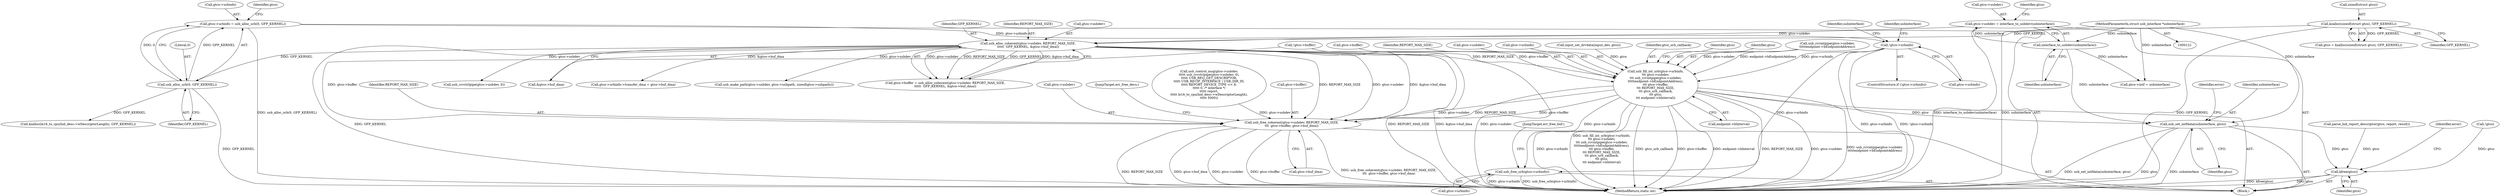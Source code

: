digraph "0_linux_162f98dea487206d9ab79fc12ed64700667a894d@pointer" {
"1000210" [label="(Call,gtco->urbinfo = usb_alloc_urb(0, GFP_KERNEL))"];
"1000214" [label="(Call,usb_alloc_urb(0, GFP_KERNEL))"];
"1000183" [label="(Call,usb_alloc_coherent(gtco->usbdev, REPORT_MAX_SIZE,\n\t\t\t\t\t  GFP_KERNEL, &gtco->buf_dma))"];
"1000168" [label="(Call,gtco->usbdev = interface_to_usbdev(usbinterface))"];
"1000172" [label="(Call,interface_to_usbdev(usbinterface))"];
"1000122" [label="(MethodParameterIn,struct usb_interface *usbinterface)"];
"1000138" [label="(Call,kzalloc(sizeof(struct gtco), GFP_KERNEL))"];
"1000218" [label="(Call,!gtco->urbinfo)"];
"1000556" [label="(Call,usb_fill_int_urb(gtco->urbinfo,\n\t\t\t gtco->usbdev,\n\t\t\t usb_rcvintpipe(gtco->usbdev,\n\t\t\t\t\tendpoint->bEndpointAddress),\n\t\t\t gtco->buffer,\n\t\t\t REPORT_MAX_SIZE,\n\t\t\t gtco_urb_callback,\n\t\t\t gtco,\n\t\t\t endpoint->bInterval))"];
"1000595" [label="(Call,usb_set_intfdata(usbinterface, gtco))"];
"1000627" [label="(Call,kfree(gtco))"];
"1000608" [label="(Call,usb_free_urb(gtco->urbinfo))"];
"1000613" [label="(Call,usb_free_coherent(gtco->usbdev, REPORT_MAX_SIZE,\n\t\t\t  gtco->buffer, gtco->buf_dma))"];
"1000187" [label="(Identifier,REPORT_MAX_SIZE)"];
"1000576" [label="(Call,endpoint->bInterval)"];
"1000573" [label="(Identifier,REPORT_MAX_SIZE)"];
"1000219" [label="(Call,gtco->urbinfo)"];
"1000560" [label="(Call,gtco->usbdev)"];
"1000596" [label="(Identifier,usbinterface)"];
"1000609" [label="(Call,gtco->urbinfo)"];
"1000621" [label="(Call,gtco->buf_dma)"];
"1000414" [label="(Call,usb_rcvctrlpipe(gtco->usbdev, 0))"];
"1000575" [label="(Identifier,gtco)"];
"1000172" [label="(Call,interface_to_usbdev(usbinterface))"];
"1000563" [label="(Call,usb_rcvintpipe(gtco->usbdev,\n\t\t\t\t\tendpoint->bEndpointAddress))"];
"1000240" [label="(Identifier,usbinterface)"];
"1000617" [label="(Identifier,REPORT_MAX_SIZE)"];
"1000183" [label="(Call,usb_alloc_coherent(gtco->usbdev, REPORT_MAX_SIZE,\n\t\t\t\t\t  GFP_KERNEL, &gtco->buf_dma))"];
"1000612" [label="(JumpTarget,err_free_buf:)"];
"1000614" [label="(Call,gtco->usbdev)"];
"1000189" [label="(Call,&gtco->buf_dma)"];
"1000608" [label="(Call,usb_free_urb(gtco->urbinfo))"];
"1000579" [label="(Call,gtco->urbinfo->transfer_dma = gtco->buf_dma)"];
"1000570" [label="(Call,gtco->buffer)"];
"1000624" [label="(JumpTarget,err_free_devs:)"];
"1000210" [label="(Call,gtco->urbinfo = usb_alloc_urb(0, GFP_KERNEL))"];
"1000122" [label="(MethodParameterIn,struct usb_interface *usbinterface)"];
"1000168" [label="(Call,gtco->usbdev = interface_to_usbdev(usbinterface))"];
"1000597" [label="(Identifier,gtco)"];
"1000176" [label="(Identifier,gtco)"];
"1000218" [label="(Call,!gtco->urbinfo)"];
"1000124" [label="(Block,)"];
"1000136" [label="(Call,gtco = kzalloc(sizeof(struct gtco), GFP_KERNEL))"];
"1000226" [label="(Identifier,usbinterface)"];
"1000599" [label="(Identifier,error)"];
"1000147" [label="(Call,!gtco)"];
"1000595" [label="(Call,usb_set_intfdata(usbinterface, gtco))"];
"1000627" [label="(Call,kfree(gtco))"];
"1000194" [label="(Call,!gtco->buffer)"];
"1000184" [label="(Call,gtco->usbdev)"];
"1000448" [label="(Call,parse_hid_report_descriptor(gtco, report, result))"];
"1000557" [label="(Call,gtco->urbinfo)"];
"1000410" [label="(Call,usb_control_msg(gtco->usbdev,\n\t\t\t\t\t usb_rcvctrlpipe(gtco->usbdev, 0),\n\t\t\t\t\t USB_REQ_GET_DESCRIPTOR,\n\t\t\t\t\t USB_RECIP_INTERFACE | USB_DIR_IN,\n\t\t\t\t\t REPORT_DEVICE_TYPE << 8,\n\t\t\t\t\t 0, /* interface */\n\t\t\t\t\t report,\n\t\t\t\t\t le16_to_cpu(hid_desc->wDescriptorLength),\n\t\t\t\t\t 5000))"];
"1000138" [label="(Call,kzalloc(sizeof(struct gtco), GFP_KERNEL))"];
"1000214" [label="(Call,usb_alloc_urb(0, GFP_KERNEL))"];
"1000631" [label="(MethodReturn,static int)"];
"1000618" [label="(Call,gtco->buffer)"];
"1000477" [label="(Call,usb_make_path(gtco->usbdev, gtco->usbpath, sizeof(gtco->usbpath)))"];
"1000174" [label="(Call,gtco->intf = usbinterface)"];
"1000220" [label="(Identifier,gtco)"];
"1000519" [label="(Call,input_set_drvdata(input_dev, gtco))"];
"1000188" [label="(Identifier,GFP_KERNEL)"];
"1000613" [label="(Call,usb_free_coherent(gtco->usbdev, REPORT_MAX_SIZE,\n\t\t\t  gtco->buffer, gtco->buf_dma))"];
"1000211" [label="(Call,gtco->urbinfo)"];
"1000169" [label="(Call,gtco->usbdev)"];
"1000574" [label="(Identifier,gtco_urb_callback)"];
"1000377" [label="(Call,kzalloc(le16_to_cpu(hid_desc->wDescriptorLength), GFP_KERNEL))"];
"1000173" [label="(Identifier,usbinterface)"];
"1000628" [label="(Identifier,gtco)"];
"1000215" [label="(Literal,0)"];
"1000179" [label="(Call,gtco->buffer = usb_alloc_coherent(gtco->usbdev, REPORT_MAX_SIZE,\n\t\t\t\t\t  GFP_KERNEL, &gtco->buf_dma))"];
"1000216" [label="(Identifier,GFP_KERNEL)"];
"1000630" [label="(Identifier,error)"];
"1000141" [label="(Identifier,GFP_KERNEL)"];
"1000139" [label="(Call,sizeof(struct gtco))"];
"1000556" [label="(Call,usb_fill_int_urb(gtco->urbinfo,\n\t\t\t gtco->usbdev,\n\t\t\t usb_rcvintpipe(gtco->usbdev,\n\t\t\t\t\tendpoint->bEndpointAddress),\n\t\t\t gtco->buffer,\n\t\t\t REPORT_MAX_SIZE,\n\t\t\t gtco_urb_callback,\n\t\t\t gtco,\n\t\t\t endpoint->bInterval))"];
"1000217" [label="(ControlStructure,if (!gtco->urbinfo))"];
"1000582" [label="(Identifier,gtco)"];
"1000210" -> "1000124"  [label="AST: "];
"1000210" -> "1000214"  [label="CFG: "];
"1000211" -> "1000210"  [label="AST: "];
"1000214" -> "1000210"  [label="AST: "];
"1000220" -> "1000210"  [label="CFG: "];
"1000210" -> "1000631"  [label="DDG: usb_alloc_urb(0, GFP_KERNEL)"];
"1000214" -> "1000210"  [label="DDG: 0"];
"1000214" -> "1000210"  [label="DDG: GFP_KERNEL"];
"1000210" -> "1000218"  [label="DDG: gtco->urbinfo"];
"1000214" -> "1000216"  [label="CFG: "];
"1000215" -> "1000214"  [label="AST: "];
"1000216" -> "1000214"  [label="AST: "];
"1000214" -> "1000631"  [label="DDG: GFP_KERNEL"];
"1000183" -> "1000214"  [label="DDG: GFP_KERNEL"];
"1000214" -> "1000377"  [label="DDG: GFP_KERNEL"];
"1000183" -> "1000179"  [label="AST: "];
"1000183" -> "1000189"  [label="CFG: "];
"1000184" -> "1000183"  [label="AST: "];
"1000187" -> "1000183"  [label="AST: "];
"1000188" -> "1000183"  [label="AST: "];
"1000189" -> "1000183"  [label="AST: "];
"1000179" -> "1000183"  [label="CFG: "];
"1000183" -> "1000631"  [label="DDG: GFP_KERNEL"];
"1000183" -> "1000631"  [label="DDG: REPORT_MAX_SIZE"];
"1000183" -> "1000631"  [label="DDG: &gtco->buf_dma"];
"1000183" -> "1000631"  [label="DDG: gtco->usbdev"];
"1000183" -> "1000179"  [label="DDG: gtco->usbdev"];
"1000183" -> "1000179"  [label="DDG: REPORT_MAX_SIZE"];
"1000183" -> "1000179"  [label="DDG: GFP_KERNEL"];
"1000183" -> "1000179"  [label="DDG: &gtco->buf_dma"];
"1000168" -> "1000183"  [label="DDG: gtco->usbdev"];
"1000138" -> "1000183"  [label="DDG: GFP_KERNEL"];
"1000183" -> "1000414"  [label="DDG: gtco->usbdev"];
"1000183" -> "1000477"  [label="DDG: gtco->usbdev"];
"1000183" -> "1000556"  [label="DDG: REPORT_MAX_SIZE"];
"1000183" -> "1000579"  [label="DDG: &gtco->buf_dma"];
"1000183" -> "1000613"  [label="DDG: gtco->usbdev"];
"1000183" -> "1000613"  [label="DDG: REPORT_MAX_SIZE"];
"1000183" -> "1000613"  [label="DDG: &gtco->buf_dma"];
"1000168" -> "1000124"  [label="AST: "];
"1000168" -> "1000172"  [label="CFG: "];
"1000169" -> "1000168"  [label="AST: "];
"1000172" -> "1000168"  [label="AST: "];
"1000176" -> "1000168"  [label="CFG: "];
"1000168" -> "1000631"  [label="DDG: interface_to_usbdev(usbinterface)"];
"1000172" -> "1000168"  [label="DDG: usbinterface"];
"1000172" -> "1000173"  [label="CFG: "];
"1000173" -> "1000172"  [label="AST: "];
"1000122" -> "1000172"  [label="DDG: usbinterface"];
"1000172" -> "1000174"  [label="DDG: usbinterface"];
"1000172" -> "1000595"  [label="DDG: usbinterface"];
"1000122" -> "1000121"  [label="AST: "];
"1000122" -> "1000631"  [label="DDG: usbinterface"];
"1000122" -> "1000174"  [label="DDG: usbinterface"];
"1000122" -> "1000595"  [label="DDG: usbinterface"];
"1000138" -> "1000136"  [label="AST: "];
"1000138" -> "1000141"  [label="CFG: "];
"1000139" -> "1000138"  [label="AST: "];
"1000141" -> "1000138"  [label="AST: "];
"1000136" -> "1000138"  [label="CFG: "];
"1000138" -> "1000631"  [label="DDG: GFP_KERNEL"];
"1000138" -> "1000136"  [label="DDG: GFP_KERNEL"];
"1000218" -> "1000217"  [label="AST: "];
"1000218" -> "1000219"  [label="CFG: "];
"1000219" -> "1000218"  [label="AST: "];
"1000226" -> "1000218"  [label="CFG: "];
"1000240" -> "1000218"  [label="CFG: "];
"1000218" -> "1000631"  [label="DDG: gtco->urbinfo"];
"1000218" -> "1000631"  [label="DDG: !gtco->urbinfo"];
"1000218" -> "1000556"  [label="DDG: gtco->urbinfo"];
"1000218" -> "1000608"  [label="DDG: gtco->urbinfo"];
"1000556" -> "1000124"  [label="AST: "];
"1000556" -> "1000576"  [label="CFG: "];
"1000557" -> "1000556"  [label="AST: "];
"1000560" -> "1000556"  [label="AST: "];
"1000563" -> "1000556"  [label="AST: "];
"1000570" -> "1000556"  [label="AST: "];
"1000573" -> "1000556"  [label="AST: "];
"1000574" -> "1000556"  [label="AST: "];
"1000575" -> "1000556"  [label="AST: "];
"1000576" -> "1000556"  [label="AST: "];
"1000582" -> "1000556"  [label="CFG: "];
"1000556" -> "1000631"  [label="DDG: gtco->usbdev"];
"1000556" -> "1000631"  [label="DDG: usb_rcvintpipe(gtco->usbdev,\n\t\t\t\t\tendpoint->bEndpointAddress)"];
"1000556" -> "1000631"  [label="DDG: gtco->urbinfo"];
"1000556" -> "1000631"  [label="DDG: usb_fill_int_urb(gtco->urbinfo,\n\t\t\t gtco->usbdev,\n\t\t\t usb_rcvintpipe(gtco->usbdev,\n\t\t\t\t\tendpoint->bEndpointAddress),\n\t\t\t gtco->buffer,\n\t\t\t REPORT_MAX_SIZE,\n\t\t\t gtco_urb_callback,\n\t\t\t gtco,\n\t\t\t endpoint->bInterval)"];
"1000556" -> "1000631"  [label="DDG: gtco_urb_callback"];
"1000556" -> "1000631"  [label="DDG: gtco->buffer"];
"1000556" -> "1000631"  [label="DDG: endpoint->bInterval"];
"1000556" -> "1000631"  [label="DDG: REPORT_MAX_SIZE"];
"1000563" -> "1000556"  [label="DDG: gtco->usbdev"];
"1000563" -> "1000556"  [label="DDG: endpoint->bEndpointAddress"];
"1000194" -> "1000556"  [label="DDG: gtco->buffer"];
"1000519" -> "1000556"  [label="DDG: gtco"];
"1000556" -> "1000595"  [label="DDG: gtco"];
"1000556" -> "1000608"  [label="DDG: gtco->urbinfo"];
"1000556" -> "1000613"  [label="DDG: gtco->usbdev"];
"1000556" -> "1000613"  [label="DDG: REPORT_MAX_SIZE"];
"1000556" -> "1000613"  [label="DDG: gtco->buffer"];
"1000595" -> "1000124"  [label="AST: "];
"1000595" -> "1000597"  [label="CFG: "];
"1000596" -> "1000595"  [label="AST: "];
"1000597" -> "1000595"  [label="AST: "];
"1000599" -> "1000595"  [label="CFG: "];
"1000595" -> "1000631"  [label="DDG: usb_set_intfdata(usbinterface, gtco)"];
"1000595" -> "1000631"  [label="DDG: gtco"];
"1000595" -> "1000631"  [label="DDG: usbinterface"];
"1000595" -> "1000627"  [label="DDG: gtco"];
"1000627" -> "1000124"  [label="AST: "];
"1000627" -> "1000628"  [label="CFG: "];
"1000628" -> "1000627"  [label="AST: "];
"1000630" -> "1000627"  [label="CFG: "];
"1000627" -> "1000631"  [label="DDG: kfree(gtco)"];
"1000627" -> "1000631"  [label="DDG: gtco"];
"1000448" -> "1000627"  [label="DDG: gtco"];
"1000147" -> "1000627"  [label="DDG: gtco"];
"1000608" -> "1000124"  [label="AST: "];
"1000608" -> "1000609"  [label="CFG: "];
"1000609" -> "1000608"  [label="AST: "];
"1000612" -> "1000608"  [label="CFG: "];
"1000608" -> "1000631"  [label="DDG: usb_free_urb(gtco->urbinfo)"];
"1000608" -> "1000631"  [label="DDG: gtco->urbinfo"];
"1000613" -> "1000124"  [label="AST: "];
"1000613" -> "1000621"  [label="CFG: "];
"1000614" -> "1000613"  [label="AST: "];
"1000617" -> "1000613"  [label="AST: "];
"1000618" -> "1000613"  [label="AST: "];
"1000621" -> "1000613"  [label="AST: "];
"1000624" -> "1000613"  [label="CFG: "];
"1000613" -> "1000631"  [label="DDG: gtco->usbdev"];
"1000613" -> "1000631"  [label="DDG: gtco->buffer"];
"1000613" -> "1000631"  [label="DDG: usb_free_coherent(gtco->usbdev, REPORT_MAX_SIZE,\n\t\t\t  gtco->buffer, gtco->buf_dma)"];
"1000613" -> "1000631"  [label="DDG: REPORT_MAX_SIZE"];
"1000613" -> "1000631"  [label="DDG: gtco->buf_dma"];
"1000410" -> "1000613"  [label="DDG: gtco->usbdev"];
"1000194" -> "1000613"  [label="DDG: gtco->buffer"];
}

